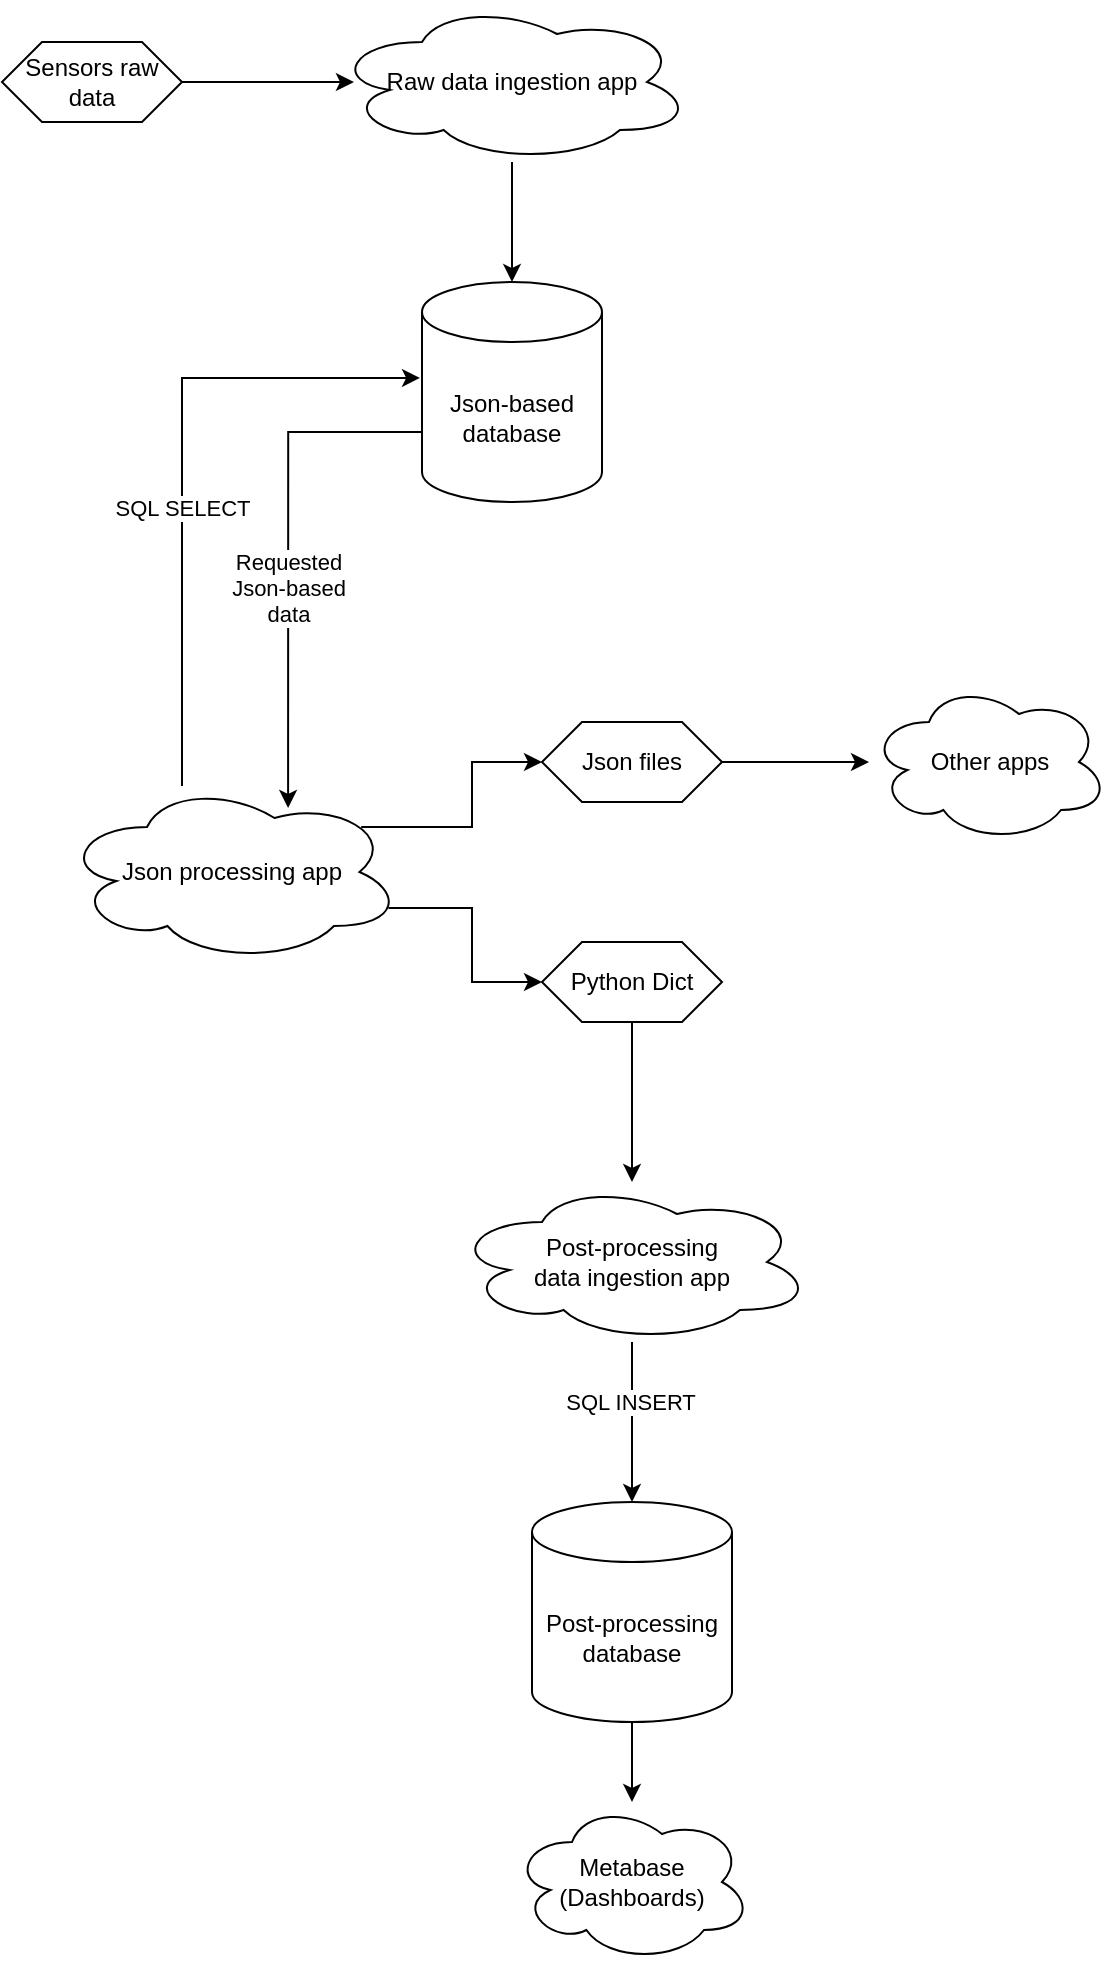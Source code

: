 <mxfile version="20.6.0" type="github">
  <diagram id="MZ5UduxJINnH4XNmA7vI" name="Page-1">
    <mxGraphModel dx="582" dy="1634" grid="1" gridSize="10" guides="1" tooltips="1" connect="1" arrows="1" fold="1" page="1" pageScale="1" pageWidth="827" pageHeight="1169" math="0" shadow="0">
      <root>
        <mxCell id="0" />
        <mxCell id="1" parent="0" />
        <mxCell id="5SC78Nz7y7m_JzuNlaxy-7" style="edgeStyle=orthogonalEdgeStyle;rounded=0;orthogonalLoop=1;jettySize=auto;html=1;exitX=0;exitY=0;exitDx=0;exitDy=75;exitPerimeter=0;entryX=0.665;entryY=0.144;entryDx=0;entryDy=0;entryPerimeter=0;" edge="1" parent="1" source="5SC78Nz7y7m_JzuNlaxy-3" target="5SC78Nz7y7m_JzuNlaxy-4">
          <mxGeometry relative="1" as="geometry" />
        </mxCell>
        <mxCell id="5SC78Nz7y7m_JzuNlaxy-8" value="Requested &lt;br&gt;Json-based &lt;br&gt;data" style="edgeLabel;html=1;align=center;verticalAlign=middle;resizable=0;points=[];" vertex="1" connectable="0" parent="5SC78Nz7y7m_JzuNlaxy-7">
          <mxGeometry x="0.137" relative="1" as="geometry">
            <mxPoint as="offset" />
          </mxGeometry>
        </mxCell>
        <mxCell id="5SC78Nz7y7m_JzuNlaxy-3" value="Json-based database" style="shape=cylinder3;whiteSpace=wrap;html=1;boundedLbl=1;backgroundOutline=1;size=15;" vertex="1" parent="1">
          <mxGeometry x="240" y="260" width="90" height="110" as="geometry" />
        </mxCell>
        <mxCell id="5SC78Nz7y7m_JzuNlaxy-5" style="edgeStyle=orthogonalEdgeStyle;rounded=0;orthogonalLoop=1;jettySize=auto;html=1;entryX=-0.011;entryY=0.436;entryDx=0;entryDy=0;entryPerimeter=0;" edge="1" parent="1" source="5SC78Nz7y7m_JzuNlaxy-4" target="5SC78Nz7y7m_JzuNlaxy-3">
          <mxGeometry relative="1" as="geometry">
            <Array as="points">
              <mxPoint x="120" y="308" />
            </Array>
          </mxGeometry>
        </mxCell>
        <mxCell id="5SC78Nz7y7m_JzuNlaxy-6" value="SQL SELECT" style="edgeLabel;html=1;align=center;verticalAlign=middle;resizable=0;points=[];" vertex="1" connectable="0" parent="5SC78Nz7y7m_JzuNlaxy-5">
          <mxGeometry x="-0.136" relative="1" as="geometry">
            <mxPoint as="offset" />
          </mxGeometry>
        </mxCell>
        <mxCell id="5SC78Nz7y7m_JzuNlaxy-13" style="edgeStyle=orthogonalEdgeStyle;rounded=0;orthogonalLoop=1;jettySize=auto;html=1;exitX=0.88;exitY=0.25;exitDx=0;exitDy=0;exitPerimeter=0;entryX=0;entryY=0.5;entryDx=0;entryDy=0;" edge="1" parent="1" source="5SC78Nz7y7m_JzuNlaxy-4" target="5SC78Nz7y7m_JzuNlaxy-11">
          <mxGeometry relative="1" as="geometry" />
        </mxCell>
        <mxCell id="5SC78Nz7y7m_JzuNlaxy-14" style="edgeStyle=orthogonalEdgeStyle;rounded=0;orthogonalLoop=1;jettySize=auto;html=1;exitX=0.96;exitY=0.7;exitDx=0;exitDy=0;exitPerimeter=0;entryX=0;entryY=0.5;entryDx=0;entryDy=0;" edge="1" parent="1" source="5SC78Nz7y7m_JzuNlaxy-4" target="5SC78Nz7y7m_JzuNlaxy-12">
          <mxGeometry relative="1" as="geometry" />
        </mxCell>
        <mxCell id="5SC78Nz7y7m_JzuNlaxy-4" value="Json processing app" style="ellipse;shape=cloud;whiteSpace=wrap;html=1;" vertex="1" parent="1">
          <mxGeometry x="60" y="510" width="170" height="90" as="geometry" />
        </mxCell>
        <mxCell id="5SC78Nz7y7m_JzuNlaxy-16" style="edgeStyle=orthogonalEdgeStyle;rounded=0;orthogonalLoop=1;jettySize=auto;html=1;exitX=1;exitY=0.5;exitDx=0;exitDy=0;" edge="1" parent="1" source="5SC78Nz7y7m_JzuNlaxy-11" target="5SC78Nz7y7m_JzuNlaxy-15">
          <mxGeometry relative="1" as="geometry" />
        </mxCell>
        <mxCell id="5SC78Nz7y7m_JzuNlaxy-11" value="Json files" style="shape=hexagon;perimeter=hexagonPerimeter2;whiteSpace=wrap;html=1;fixedSize=1;" vertex="1" parent="1">
          <mxGeometry x="300" y="480" width="90" height="40" as="geometry" />
        </mxCell>
        <mxCell id="5SC78Nz7y7m_JzuNlaxy-18" style="edgeStyle=orthogonalEdgeStyle;rounded=0;orthogonalLoop=1;jettySize=auto;html=1;" edge="1" parent="1" source="5SC78Nz7y7m_JzuNlaxy-12" target="5SC78Nz7y7m_JzuNlaxy-17">
          <mxGeometry relative="1" as="geometry" />
        </mxCell>
        <mxCell id="5SC78Nz7y7m_JzuNlaxy-12" value="Python Dict" style="shape=hexagon;perimeter=hexagonPerimeter2;whiteSpace=wrap;html=1;fixedSize=1;" vertex="1" parent="1">
          <mxGeometry x="300" y="590" width="90" height="40" as="geometry" />
        </mxCell>
        <mxCell id="5SC78Nz7y7m_JzuNlaxy-15" value="Other apps" style="ellipse;shape=cloud;whiteSpace=wrap;html=1;" vertex="1" parent="1">
          <mxGeometry x="463.5" y="460" width="120" height="80" as="geometry" />
        </mxCell>
        <mxCell id="5SC78Nz7y7m_JzuNlaxy-20" style="edgeStyle=orthogonalEdgeStyle;rounded=0;orthogonalLoop=1;jettySize=auto;html=1;entryX=0.5;entryY=0;entryDx=0;entryDy=0;entryPerimeter=0;" edge="1" parent="1" source="5SC78Nz7y7m_JzuNlaxy-17" target="5SC78Nz7y7m_JzuNlaxy-19">
          <mxGeometry relative="1" as="geometry" />
        </mxCell>
        <mxCell id="5SC78Nz7y7m_JzuNlaxy-21" value="SQL INSERT" style="edgeLabel;html=1;align=center;verticalAlign=middle;resizable=0;points=[];" vertex="1" connectable="0" parent="5SC78Nz7y7m_JzuNlaxy-20">
          <mxGeometry x="-0.25" y="-1" relative="1" as="geometry">
            <mxPoint as="offset" />
          </mxGeometry>
        </mxCell>
        <mxCell id="5SC78Nz7y7m_JzuNlaxy-17" value="Post-processing &lt;br&gt;data ingestion app" style="ellipse;shape=cloud;whiteSpace=wrap;html=1;" vertex="1" parent="1">
          <mxGeometry x="255" y="710" width="180" height="80" as="geometry" />
        </mxCell>
        <mxCell id="5SC78Nz7y7m_JzuNlaxy-36" style="edgeStyle=orthogonalEdgeStyle;rounded=0;orthogonalLoop=1;jettySize=auto;html=1;" edge="1" parent="1" source="5SC78Nz7y7m_JzuNlaxy-19" target="5SC78Nz7y7m_JzuNlaxy-35">
          <mxGeometry relative="1" as="geometry" />
        </mxCell>
        <mxCell id="5SC78Nz7y7m_JzuNlaxy-19" value="Post-processing database" style="shape=cylinder3;whiteSpace=wrap;html=1;boundedLbl=1;backgroundOutline=1;size=15;" vertex="1" parent="1">
          <mxGeometry x="295" y="870" width="100" height="110" as="geometry" />
        </mxCell>
        <mxCell id="5SC78Nz7y7m_JzuNlaxy-38" style="edgeStyle=orthogonalEdgeStyle;rounded=0;orthogonalLoop=1;jettySize=auto;html=1;entryX=0.061;entryY=0.5;entryDx=0;entryDy=0;entryPerimeter=0;" edge="1" parent="1" source="5SC78Nz7y7m_JzuNlaxy-34" target="5SC78Nz7y7m_JzuNlaxy-37">
          <mxGeometry relative="1" as="geometry" />
        </mxCell>
        <mxCell id="5SC78Nz7y7m_JzuNlaxy-34" value="Sensors raw data" style="shape=hexagon;perimeter=hexagonPerimeter2;whiteSpace=wrap;html=1;fixedSize=1;" vertex="1" parent="1">
          <mxGeometry x="30" y="140" width="90" height="40" as="geometry" />
        </mxCell>
        <mxCell id="5SC78Nz7y7m_JzuNlaxy-35" value="Metabase (Dashboards)" style="ellipse;shape=cloud;whiteSpace=wrap;html=1;" vertex="1" parent="1">
          <mxGeometry x="285" y="1020" width="120" height="80" as="geometry" />
        </mxCell>
        <mxCell id="5SC78Nz7y7m_JzuNlaxy-39" style="edgeStyle=orthogonalEdgeStyle;rounded=0;orthogonalLoop=1;jettySize=auto;html=1;" edge="1" parent="1" source="5SC78Nz7y7m_JzuNlaxy-37" target="5SC78Nz7y7m_JzuNlaxy-3">
          <mxGeometry relative="1" as="geometry" />
        </mxCell>
        <mxCell id="5SC78Nz7y7m_JzuNlaxy-37" value="Raw data ingestion app" style="ellipse;shape=cloud;whiteSpace=wrap;html=1;" vertex="1" parent="1">
          <mxGeometry x="195" y="120" width="180" height="80" as="geometry" />
        </mxCell>
      </root>
    </mxGraphModel>
  </diagram>
</mxfile>
